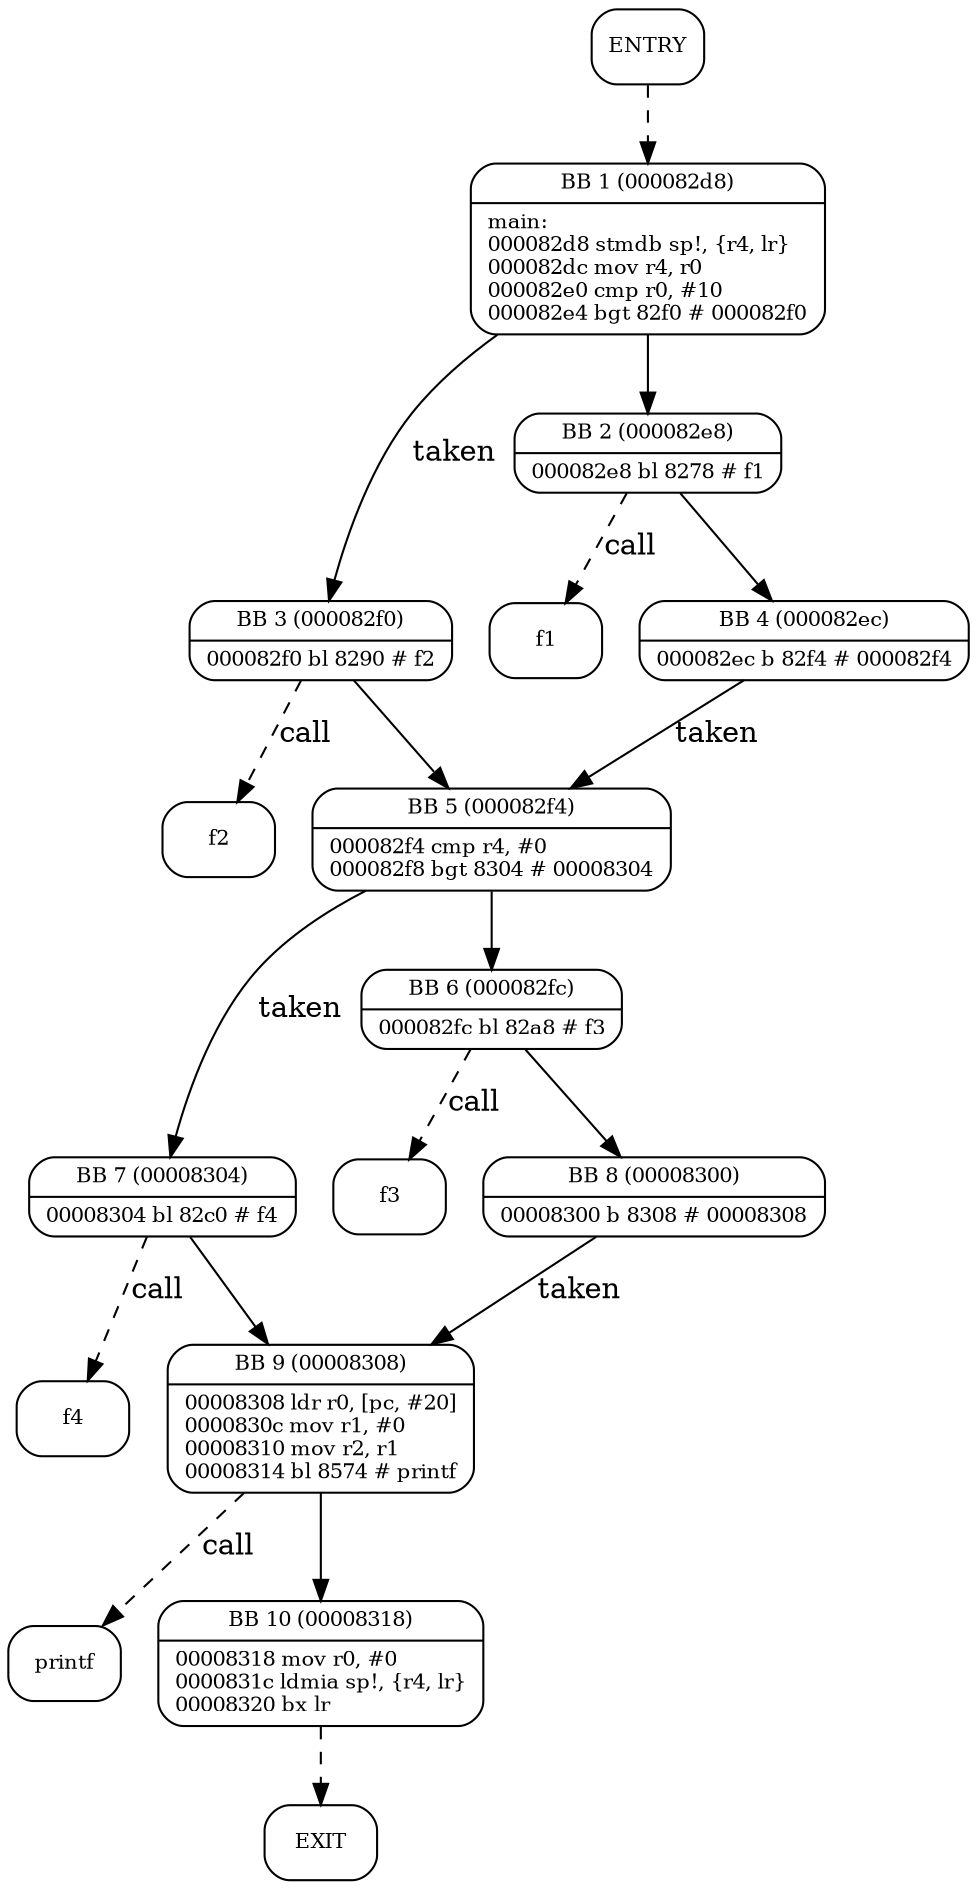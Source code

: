 digraph main{
node [shape=Mrecord, labeljust=l, fontsize=10];
	"0" [label="ENTRY"]
	"0" -> "1" [style=dashed, weight=1];
	"1" [label="{BB 1 (000082d8) | main:\l000082d8    stmdb sp!, \{r4, lr\}\l000082dc    mov r4, r0\l000082e0    cmp r0, #10\l000082e4    bgt 82f0    # 000082f0\l }"]
	"1" -> "3" [label="taken", weight=3];
	"1" -> "2" [weight=4];
	"2" [label="{BB 2 (000082e8) | 000082e8    bl 8278    # f1\l }"]
	"0000000001f776b0f1" [label="f1"]
	"2" -> "0000000001f776b0f1" [label="call", style=dashed, weight=1]
	"2" -> "4" [weight=4];
	"3" [label="{BB 3 (000082f0) | 000082f0    bl 8290    # f2\l }"]
	"0000000001f77630f2" [label="f2"]
	"3" -> "0000000001f77630f2" [label="call", style=dashed, weight=1]
	"3" -> "5" [weight=4];
	"4" [label="{BB 4 (000082ec) | 000082ec    b 82f4    # 000082f4\l }"]
	"4" -> "5" [label="taken", weight=3];
	"5" [label="{BB 5 (000082f4) | 000082f4    cmp r4, #0\l000082f8    bgt 8304    # 00008304\l }"]
	"5" -> "7" [label="taken", weight=3];
	"5" -> "6" [weight=4];
	"6" [label="{BB 6 (000082fc) | 000082fc    bl 82a8    # f3\l }"]
	"0000000001f771b0f3" [label="f3"]
	"6" -> "0000000001f771b0f3" [label="call", style=dashed, weight=1]
	"6" -> "8" [weight=4];
	"7" [label="{BB 7 (00008304) | 00008304    bl 82c0    # f4\l }"]
	"0000000001f76fb0f4" [label="f4"]
	"7" -> "0000000001f76fb0f4" [label="call", style=dashed, weight=1]
	"7" -> "9" [weight=4];
	"8" [label="{BB 8 (00008300) | 00008300    b 8308    # 00008308\l }"]
	"8" -> "9" [label="taken", weight=3];
	"9" [label="{BB 9 (00008308) | 00008308    ldr r0, [pc, #20]\l0000830c    mov r1, #0\l00008310    mov r2, r1\l00008314    bl 8574    # printf\l }"]
	"0000000001f766b0printf" [label="printf"]
	"9" -> "0000000001f766b0printf" [label="call", style=dashed, weight=1]
	"9" -> "10" [weight=4];
	"10" [label="{BB 10 (00008318) | 00008318    mov r0, #0\l0000831c    ldmia sp!, \{r4, lr\}\l00008320    bx lr\l }"]
	"10" -> "11" [style=dashed, weight=1];
	"11" [label="EXIT"]
}
